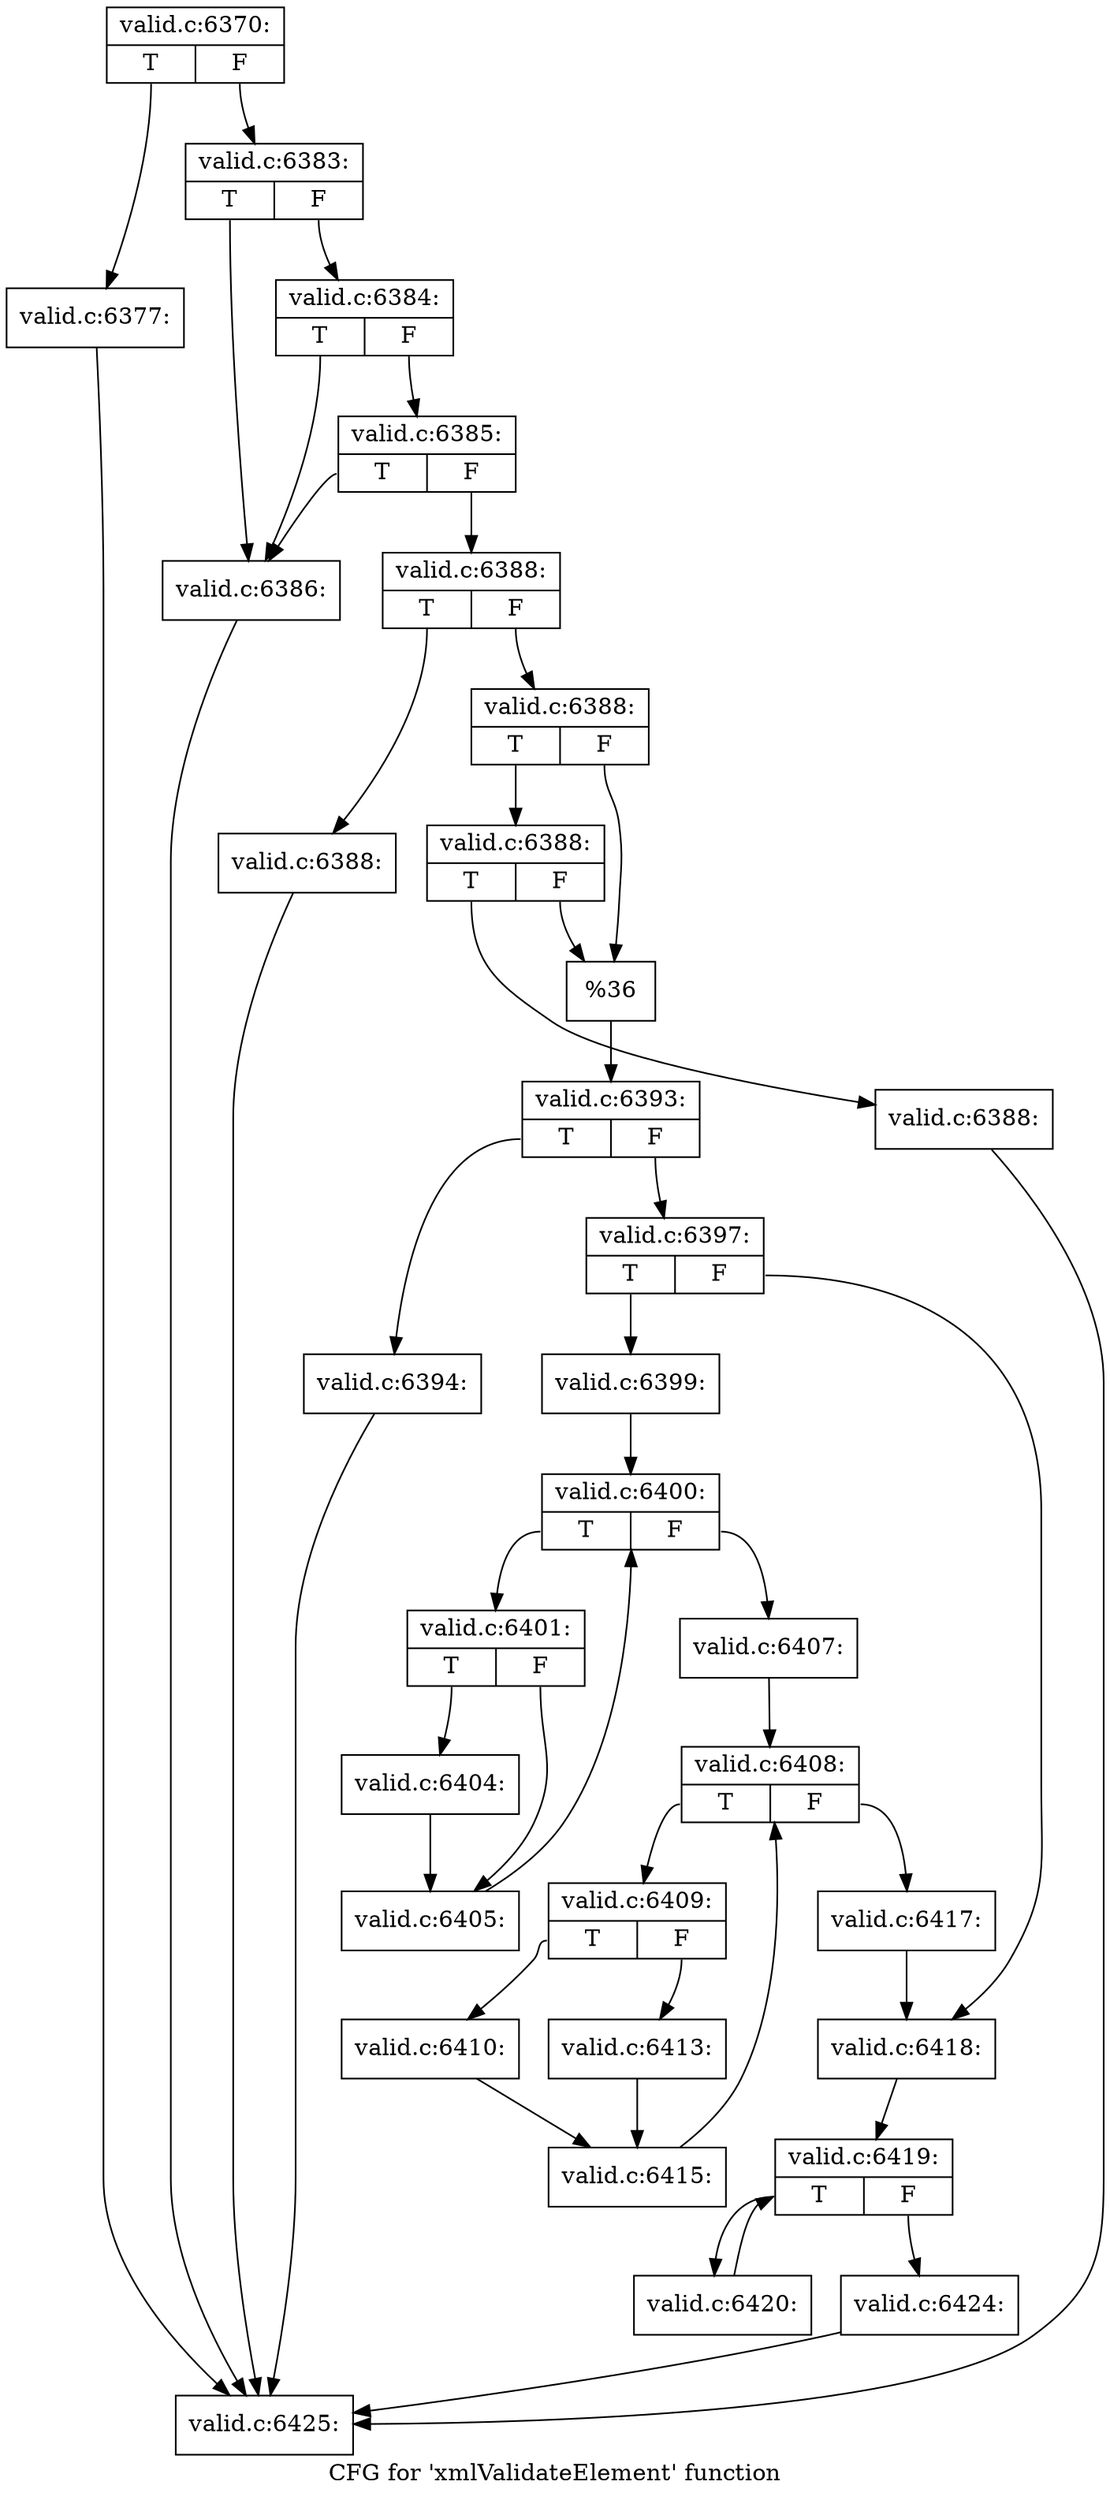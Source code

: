 digraph "CFG for 'xmlValidateElement' function" {
	label="CFG for 'xmlValidateElement' function";

	Node0x51c11f0 [shape=record,label="{valid.c:6370:|{<s0>T|<s1>F}}"];
	Node0x51c11f0:s0 -> Node0x51c4770;
	Node0x51c11f0:s1 -> Node0x51c47c0;
	Node0x51c4770 [shape=record,label="{valid.c:6377:}"];
	Node0x51c4770 -> Node0x51b9b90;
	Node0x51c47c0 [shape=record,label="{valid.c:6383:|{<s0>T|<s1>F}}"];
	Node0x51c47c0:s0 -> Node0x51c4c50;
	Node0x51c47c0:s1 -> Node0x51c4d70;
	Node0x51c4d70 [shape=record,label="{valid.c:6384:|{<s0>T|<s1>F}}"];
	Node0x51c4d70:s0 -> Node0x51c4c50;
	Node0x51c4d70:s1 -> Node0x51c4cf0;
	Node0x51c4cf0 [shape=record,label="{valid.c:6385:|{<s0>T|<s1>F}}"];
	Node0x51c4cf0:s0 -> Node0x51c4c50;
	Node0x51c4cf0:s1 -> Node0x51c4ca0;
	Node0x51c4c50 [shape=record,label="{valid.c:6386:}"];
	Node0x51c4c50 -> Node0x51b9b90;
	Node0x51c4ca0 [shape=record,label="{valid.c:6388:|{<s0>T|<s1>F}}"];
	Node0x51c4ca0:s0 -> Node0x51c5a00;
	Node0x51c4ca0:s1 -> Node0x51c5aa0;
	Node0x51c5a00 [shape=record,label="{valid.c:6388:}"];
	Node0x51c5a00 -> Node0x51b9b90;
	Node0x51c5aa0 [shape=record,label="{valid.c:6388:|{<s0>T|<s1>F}}"];
	Node0x51c5aa0:s0 -> Node0x51c5e80;
	Node0x51c5aa0:s1 -> Node0x51c5e30;
	Node0x51c5e80 [shape=record,label="{valid.c:6388:|{<s0>T|<s1>F}}"];
	Node0x51c5e80:s0 -> Node0x51c5de0;
	Node0x51c5e80:s1 -> Node0x51c5e30;
	Node0x51c5de0 [shape=record,label="{valid.c:6388:}"];
	Node0x51c5de0 -> Node0x51b9b90;
	Node0x51c5e30 [shape=record,label="{%36}"];
	Node0x51c5e30 -> Node0x51c5a50;
	Node0x51c5a50 [shape=record,label="{valid.c:6393:|{<s0>T|<s1>F}}"];
	Node0x51c5a50:s0 -> Node0x51c6590;
	Node0x51c5a50:s1 -> Node0x51c65e0;
	Node0x51c6590 [shape=record,label="{valid.c:6394:}"];
	Node0x51c6590 -> Node0x51b9b90;
	Node0x51c65e0 [shape=record,label="{valid.c:6397:|{<s0>T|<s1>F}}"];
	Node0x51c65e0:s0 -> Node0x51c70d0;
	Node0x51c65e0:s1 -> Node0x51c7120;
	Node0x51c70d0 [shape=record,label="{valid.c:6399:}"];
	Node0x51c70d0 -> Node0x51c77e0;
	Node0x51c77e0 [shape=record,label="{valid.c:6400:|{<s0>T|<s1>F}}"];
	Node0x51c77e0:s0 -> Node0x51c7bd0;
	Node0x51c77e0:s1 -> Node0x51c7a00;
	Node0x51c7bd0 [shape=record,label="{valid.c:6401:|{<s0>T|<s1>F}}"];
	Node0x51c7bd0:s0 -> Node0x51c86b0;
	Node0x51c7bd0:s1 -> Node0x51c8700;
	Node0x51c86b0 [shape=record,label="{valid.c:6404:}"];
	Node0x51c86b0 -> Node0x51c8700;
	Node0x51c8700 [shape=record,label="{valid.c:6405:}"];
	Node0x51c8700 -> Node0x51c77e0;
	Node0x51c7a00 [shape=record,label="{valid.c:6407:}"];
	Node0x51c7a00 -> Node0x51c91c0;
	Node0x51c91c0 [shape=record,label="{valid.c:6408:|{<s0>T|<s1>F}}"];
	Node0x51c91c0:s0 -> Node0x51c95b0;
	Node0x51c91c0:s1 -> Node0x51c93e0;
	Node0x51c95b0 [shape=record,label="{valid.c:6409:|{<s0>T|<s1>F}}"];
	Node0x51c95b0:s0 -> Node0x51c9770;
	Node0x51c95b0:s1 -> Node0x51c9810;
	Node0x51c9770 [shape=record,label="{valid.c:6410:}"];
	Node0x51c9770 -> Node0x51c97c0;
	Node0x51c9810 [shape=record,label="{valid.c:6413:}"];
	Node0x51c9810 -> Node0x51c97c0;
	Node0x51c97c0 [shape=record,label="{valid.c:6415:}"];
	Node0x51c97c0 -> Node0x51c91c0;
	Node0x51c93e0 [shape=record,label="{valid.c:6417:}"];
	Node0x51c93e0 -> Node0x51c7120;
	Node0x51c7120 [shape=record,label="{valid.c:6418:}"];
	Node0x51c7120 -> Node0x51cb390;
	Node0x51cb390 [shape=record,label="{valid.c:6419:|{<s0>T|<s1>F}}"];
	Node0x51cb390:s0 -> Node0x51cb780;
	Node0x51cb390:s1 -> Node0x51cb5b0;
	Node0x51cb780 [shape=record,label="{valid.c:6420:}"];
	Node0x51cb780 -> Node0x51cb390;
	Node0x51cb5b0 [shape=record,label="{valid.c:6424:}"];
	Node0x51cb5b0 -> Node0x51b9b90;
	Node0x51b9b90 [shape=record,label="{valid.c:6425:}"];
}
